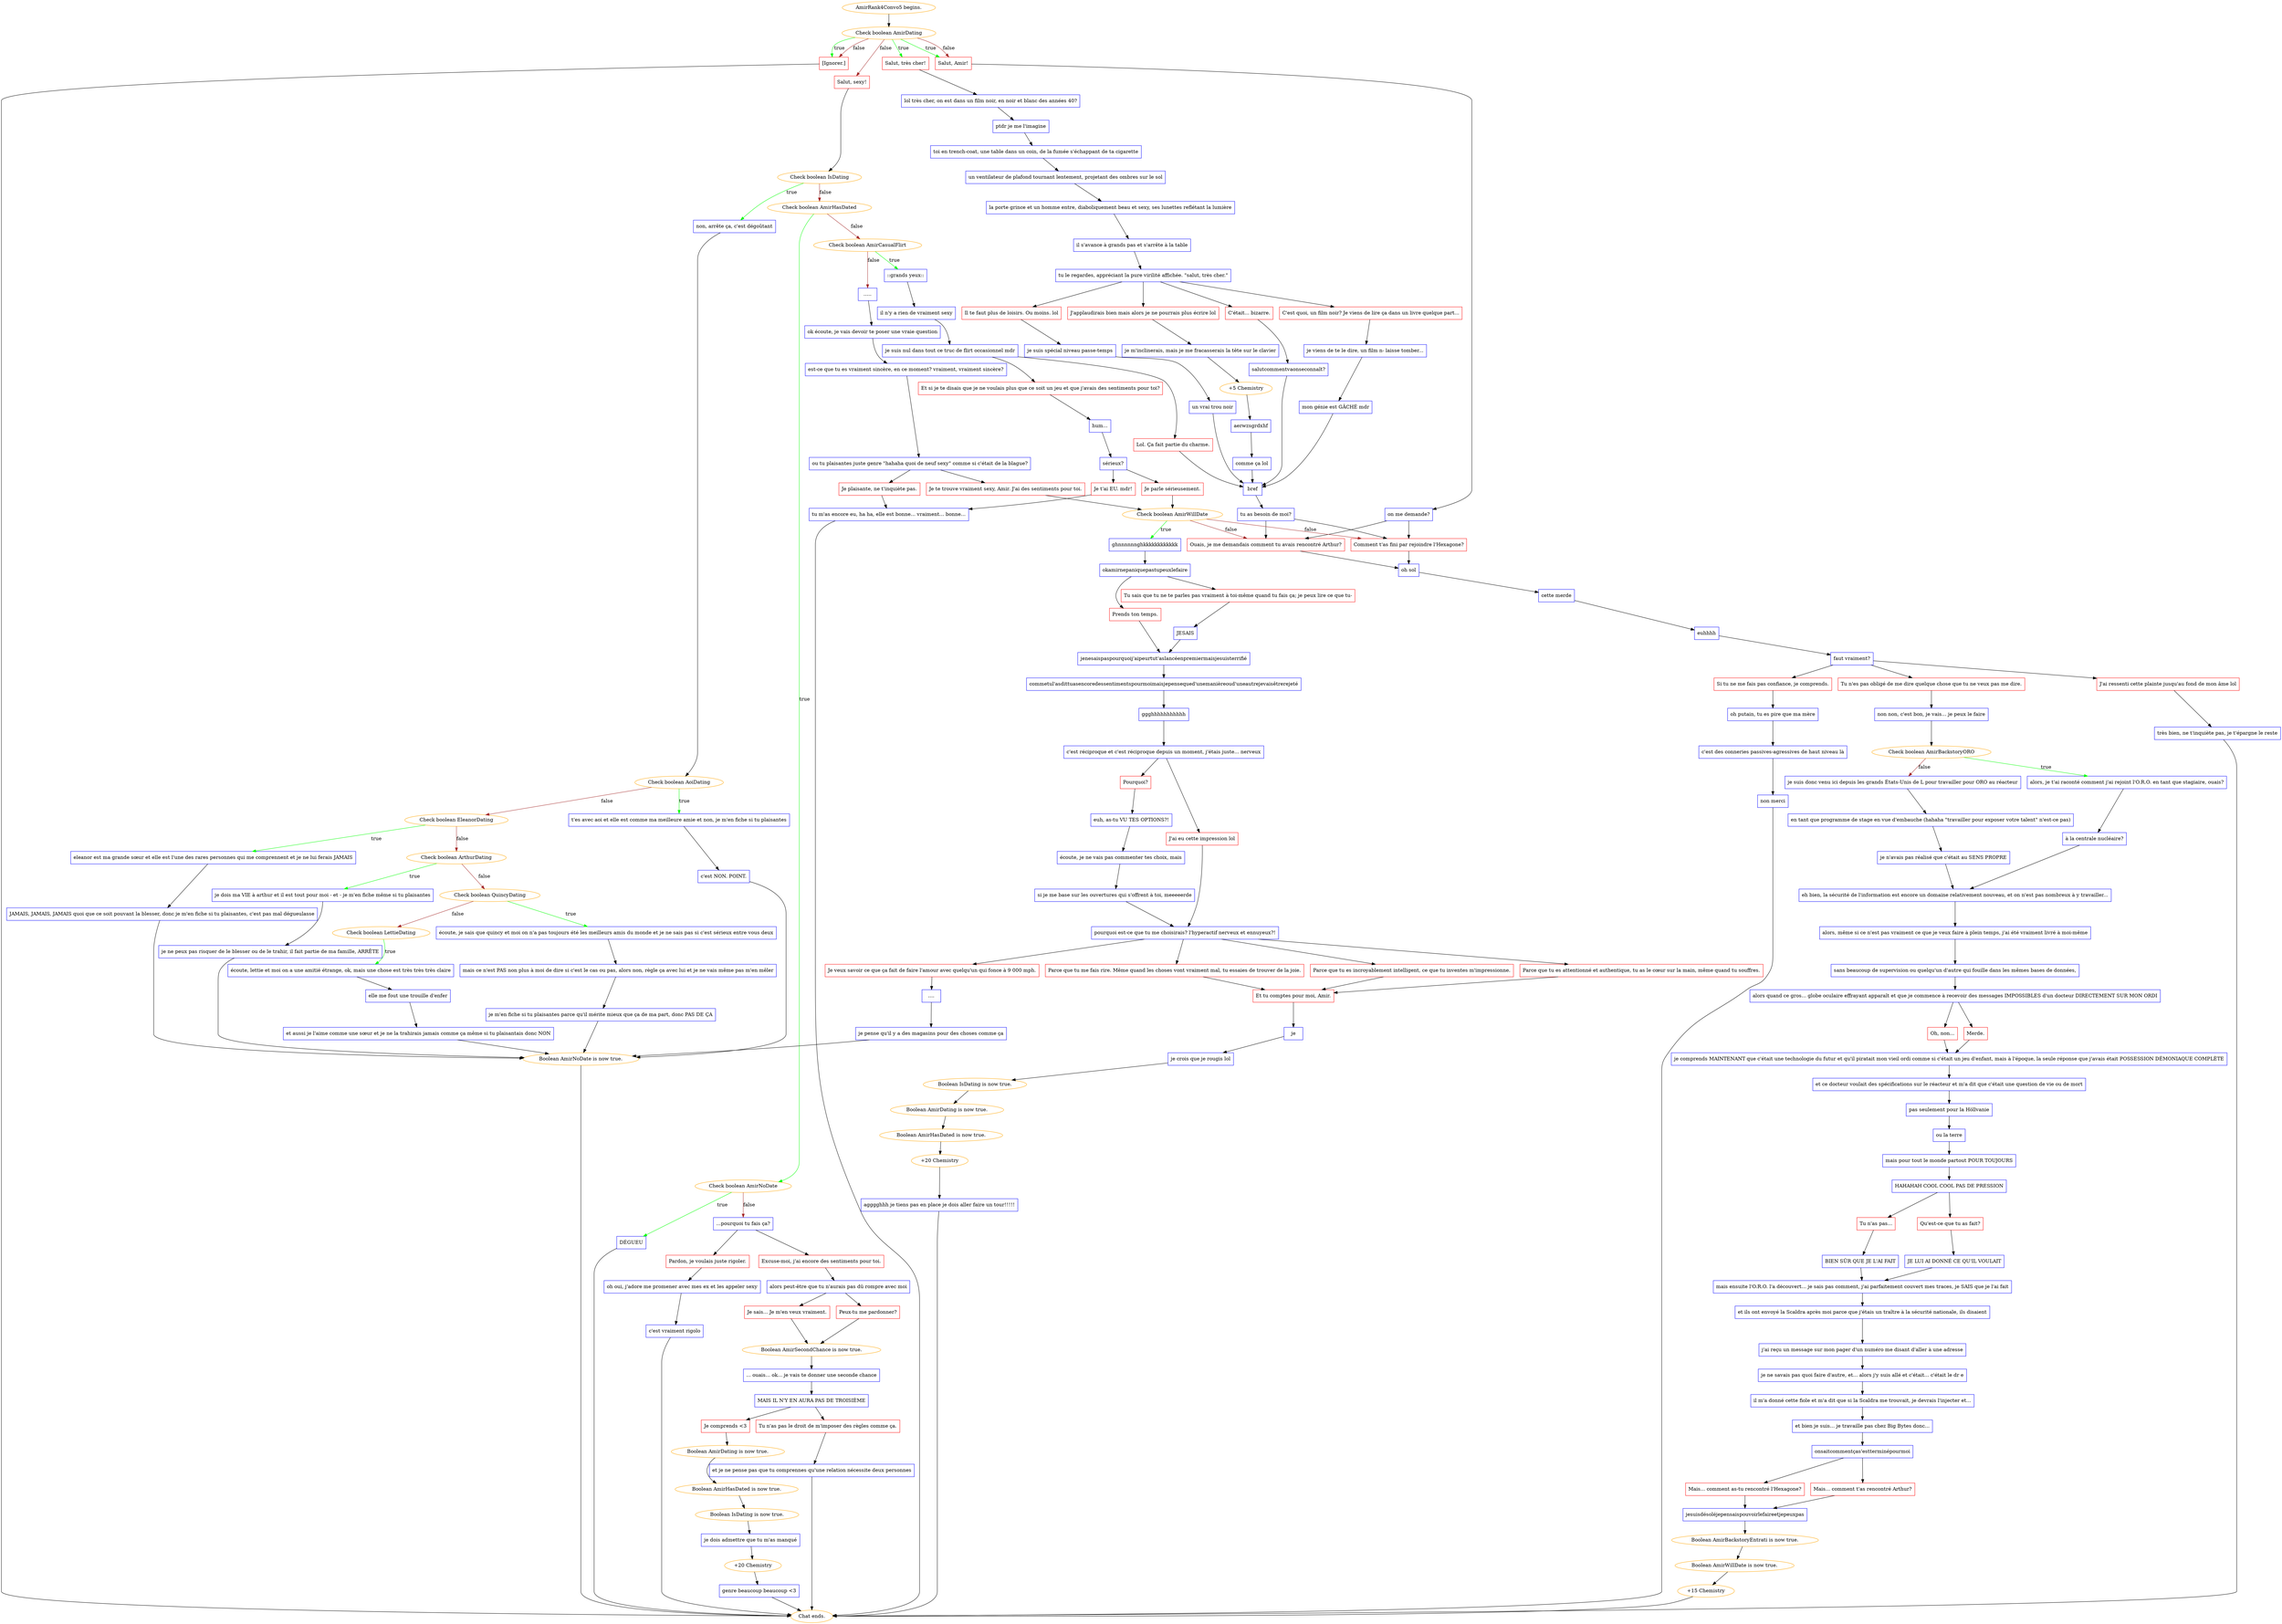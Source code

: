digraph {
	"AmirRank4Convo5 begins." [color=orange];
		"AmirRank4Convo5 begins." -> j1041127430;
	j1041127430 [label="Check boolean AmirDating",color=orange];
		j1041127430 -> j400830765 [label=true,color=green];
		j1041127430 -> j3980257057 [label=true,color=green];
		j1041127430 -> j3055069876 [label=true,color=green];
		j1041127430 -> j3872573228 [label=false,color=brown];
		j1041127430 -> j3980257057 [label=false,color=brown];
		j1041127430 -> j3055069876 [label=false,color=brown];
	j400830765 [label="Salut, très cher!",shape=box,color=red];
		j400830765 -> j1001752769;
	j3980257057 [label="Salut, Amir!",shape=box,color=red];
		j3980257057 -> j2979313598;
	j3055069876 [label="[Ignorer.]",shape=box,color=red];
		j3055069876 -> "Chat ends.";
	j3872573228 [label="Salut, sexy!",shape=box,color=red];
		j3872573228 -> j1285885712;
	j1001752769 [label="lol très cher, on est dans un film noir, en noir et blanc des années 40?",shape=box,color=blue];
		j1001752769 -> j319867117;
	j2979313598 [label="on me demande?",shape=box,color=blue];
		j2979313598 -> j2348181151;
		j2979313598 -> j4038033379;
	"Chat ends." [color=orange];
	j1285885712 [label="Check boolean IsDating",color=orange];
		j1285885712 -> j1347897169 [label=true,color=green];
		j1285885712 -> j1466932226 [label=false,color=brown];
	j319867117 [label="ptdr je me l'imagine",shape=box,color=blue];
		j319867117 -> j1849264016;
	j2348181151 [label="Comment t'as fini par rejoindre l'Hexagone?",shape=box,color=red];
		j2348181151 -> j3954160054;
	j4038033379 [label="Ouais, je me demandais comment tu avais rencontré Arthur?",shape=box,color=red];
		j4038033379 -> j3954160054;
	j1347897169 [label="non, arrête ça, c'est dégoûtant",shape=box,color=blue];
		j1347897169 -> j2194901993;
	j1466932226 [label="Check boolean AmirHasDated",color=orange];
		j1466932226 -> j2389968274 [label=true,color=green];
		j1466932226 -> j4212409289 [label=false,color=brown];
	j1849264016 [label="toi en trench-coat, une table dans un coin, de la fumée s'échappant de ta cigarette",shape=box,color=blue];
		j1849264016 -> j1937898722;
	j3954160054 [label="oh sol",shape=box,color=blue];
		j3954160054 -> j205038749;
	j2194901993 [label="Check boolean AoiDating",color=orange];
		j2194901993 -> j642530339 [label=true,color=green];
		j2194901993 -> j270986833 [label=false,color=brown];
	j2389968274 [label="Check boolean AmirNoDate",color=orange];
		j2389968274 -> j2558639140 [label=true,color=green];
		j2389968274 -> j2429883810 [label=false,color=brown];
	j4212409289 [label="Check boolean AmirCasualFlirt",color=orange];
		j4212409289 -> j632100526 [label=true,color=green];
		j4212409289 -> j453113336 [label=false,color=brown];
	j1937898722 [label="un ventilateur de plafond tournant lentement, projetant des ombres sur le sol",shape=box,color=blue];
		j1937898722 -> j385640314;
	j205038749 [label="cette merde",shape=box,color=blue];
		j205038749 -> j3325384024;
	j642530339 [label="t'es avec aoi et elle est comme ma meilleure amie et non, je m'en fiche si tu plaisantes",shape=box,color=blue];
		j642530339 -> j482430641;
	j270986833 [label="Check boolean EleanorDating",color=orange];
		j270986833 -> j1184354240 [label=true,color=green];
		j270986833 -> j248580380 [label=false,color=brown];
	j2558639140 [label="DÉGUEU",shape=box,color=blue];
		j2558639140 -> "Chat ends.";
	j2429883810 [label="...pourquoi tu fais ça?",shape=box,color=blue];
		j2429883810 -> j4189453314;
		j2429883810 -> j1471620922;
	j632100526 [label="::grands yeux::",shape=box,color=blue];
		j632100526 -> j3983794792;
	j453113336 [label=".....",shape=box,color=blue];
		j453113336 -> j1958522627;
	j385640314 [label="la porte grince et un homme entre, diaboliquement beau et sexy, ses lunettes reflétant la lumière",shape=box,color=blue];
		j385640314 -> j2052167020;
	j3325384024 [label="euhhhh",shape=box,color=blue];
		j3325384024 -> j4117674775;
	j482430641 [label="c'est NON. POINT.",shape=box,color=blue];
		j482430641 -> j2322051913;
	j1184354240 [label="eleanor est ma grande sœur et elle est l'une des rares personnes qui me comprennent et je ne lui ferais JAMAIS",shape=box,color=blue];
		j1184354240 -> j3278099374;
	j248580380 [label="Check boolean ArthurDating",color=orange];
		j248580380 -> j1944909187 [label=true,color=green];
		j248580380 -> j2042435166 [label=false,color=brown];
	j4189453314 [label="Excuse-moi, j'ai encore des sentiments pour toi.",shape=box,color=red];
		j4189453314 -> j1183824326;
	j1471620922 [label="Pardon, je voulais juste rigoler.",shape=box,color=red];
		j1471620922 -> j4181291999;
	j3983794792 [label="il n'y a rien de vraiment sexy",shape=box,color=blue];
		j3983794792 -> j3066764956;
	j1958522627 [label="ok écoute, je vais devoir te poser une vraie question",shape=box,color=blue];
		j1958522627 -> j3262506593;
	j2052167020 [label="il s'avance à grands pas et s'arrête à la table",shape=box,color=blue];
		j2052167020 -> j870081968;
	j4117674775 [label="faut vraiment?",shape=box,color=blue];
		j4117674775 -> j2744371407;
		j4117674775 -> j1412855049;
		j4117674775 -> j2796704617;
	j2322051913 [label="Boolean AmirNoDate is now true.",color=orange];
		j2322051913 -> "Chat ends.";
	j3278099374 [label="JAMAIS, JAMAIS, JAMAIS quoi que ce soit pouvant la blesser, donc je m'en fiche si tu plaisantes, c'est pas mal dégueulasse",shape=box,color=blue];
		j3278099374 -> j2322051913;
	j1944909187 [label="je dois ma VIE à arthur et il est tout pour moi - et - je m'en fiche même si tu plaisantes",shape=box,color=blue];
		j1944909187 -> j2593186879;
	j2042435166 [label="Check boolean QuincyDating",color=orange];
		j2042435166 -> j2662893331 [label=true,color=green];
		j2042435166 -> j1355762945 [label=false,color=brown];
	j1183824326 [label="alors peut-être que tu n'aurais pas dû rompre avec moi",shape=box,color=blue];
		j1183824326 -> j780721125;
		j1183824326 -> j1783496285;
	j4181291999 [label="oh oui, j'adore me promener avec mes ex et les appeler sexy",shape=box,color=blue];
		j4181291999 -> j2584176108;
	j3066764956 [label="je suis nul dans tout ce truc de flirt occasionnel mdr",shape=box,color=blue];
		j3066764956 -> j2237280641;
		j3066764956 -> j1102248586;
	j3262506593 [label="est-ce que tu es vraiment sincère, en ce moment? vraiment, vraiment sincère?",shape=box,color=blue];
		j3262506593 -> j842683392;
	j870081968 [label="tu le regardes, appréciant la pure virilité affichée. \"salut, très cher.\"",shape=box,color=blue];
		j870081968 -> j3013463954;
		j870081968 -> j1072705868;
		j870081968 -> j2161140897;
		j870081968 -> j180587958;
	j2744371407 [label="Si tu ne me fais pas confiance, je comprends.",shape=box,color=red];
		j2744371407 -> j3882816346;
	j1412855049 [label="Tu n'es pas obligé de me dire quelque chose que tu ne veux pas me dire.",shape=box,color=red];
		j1412855049 -> j1681741360;
	j2796704617 [label="J'ai ressenti cette plainte jusqu'au fond de mon âme lol",shape=box,color=red];
		j2796704617 -> j2481785861;
	j2593186879 [label="je ne peux pas risquer de le blesser ou de le trahir, il fait partie de ma famille, ARRÊTE",shape=box,color=blue];
		j2593186879 -> j2322051913;
	j2662893331 [label="écoute, je sais que quincy et moi on n'a pas toujours été les meilleurs amis du monde et je ne sais pas si c'est sérieux entre vous deux",shape=box,color=blue];
		j2662893331 -> j554494129;
	j1355762945 [label="Check boolean LettieDating",color=orange];
		j1355762945 -> j1757582059 [label=true,color=green];
	j780721125 [label="Je sais... Je m'en veux vraiment.",shape=box,color=red];
		j780721125 -> j654643171;
	j1783496285 [label="Peux-tu me pardonner?",shape=box,color=red];
		j1783496285 -> j654643171;
	j2584176108 [label="c'est vraiment rigolo",shape=box,color=blue];
		j2584176108 -> "Chat ends.";
	j2237280641 [label="Lol. Ça fait partie du charme.",shape=box,color=red];
		j2237280641 -> j2563489840;
	j1102248586 [label="Et si je te disais que je ne voulais plus que ce soit un jeu et que j'avais des sentiments pour toi?",shape=box,color=red];
		j1102248586 -> j2286160249;
	j842683392 [label="ou tu plaisantes juste genre \"hahaha quoi de neuf sexy\" comme si c'était de la blague?",shape=box,color=blue];
		j842683392 -> j1377403273;
		j842683392 -> j1609287855;
	j3013463954 [label="C'est quoi, un film noir? Je viens de lire ça dans un livre quelque part...",shape=box,color=red];
		j3013463954 -> j2178392675;
	j1072705868 [label="Il te faut plus de loisirs. Ou moins. lol",shape=box,color=red];
		j1072705868 -> j190497242;
	j2161140897 [label="J'applaudirais bien mais alors je ne pourrais plus écrire lol",shape=box,color=red];
		j2161140897 -> j2487549110;
	j180587958 [label="C'était... bizarre.",shape=box,color=red];
		j180587958 -> j956659364;
	j3882816346 [label="oh putain, tu es pire que ma mère",shape=box,color=blue];
		j3882816346 -> j88567384;
	j1681741360 [label="non non, c'est bon, je vais... je peux le faire",shape=box,color=blue];
		j1681741360 -> j3897178294;
	j2481785861 [label="très bien, ne t'inquiète pas, je t'épargne le reste",shape=box,color=blue];
		j2481785861 -> "Chat ends.";
	j554494129 [label="mais ce n'est PAS non plus à moi de dire si c'est le cas ou pas, alors non, règle ça avec lui et je ne vais même pas m'en mêler",shape=box,color=blue];
		j554494129 -> j1595229285;
	j1757582059 [label="écoute, lettie et moi on a une amitié étrange, ok, mais une chose est très très très claire",shape=box,color=blue];
		j1757582059 -> j300296559;
	j654643171 [label="Boolean AmirSecondChance is now true.",color=orange];
		j654643171 -> j240875486;
	j2563489840 [label="bref",shape=box,color=blue];
		j2563489840 -> j3844629143;
	j2286160249 [label="hum...",shape=box,color=blue];
		j2286160249 -> j1243725902;
	j1377403273 [label="Je te trouve vraiment sexy, Amir. J'ai des sentiments pour toi.",shape=box,color=red];
		j1377403273 -> j1750762052;
	j1609287855 [label="Je plaisante, ne t'inquiète pas.",shape=box,color=red];
		j1609287855 -> j3865363102;
	j2178392675 [label="je viens de te le dire, un film n- laisse tomber...",shape=box,color=blue];
		j2178392675 -> j3774967717;
	j190497242 [label="je suis spécial niveau passe-temps",shape=box,color=blue];
		j190497242 -> j565136792;
	j2487549110 [label="je m'inclinerais, mais je me fracasserais la tête sur le clavier",shape=box,color=blue];
		j2487549110 -> j2911042084;
	j956659364 [label="salutcommentvaonseconnaît?",shape=box,color=blue];
		j956659364 -> j2563489840;
	j88567384 [label="c'est des conneries passives-agressives de haut niveau là",shape=box,color=blue];
		j88567384 -> j161344569;
	j3897178294 [label="Check boolean AmirBackstoryORO",color=orange];
		j3897178294 -> j1887770809 [label=true,color=green];
		j3897178294 -> j3981060102 [label=false,color=brown];
	j1595229285 [label="je m'en fiche si tu plaisantes parce qu'il mérite mieux que ça de ma part, donc PAS DE ÇA",shape=box,color=blue];
		j1595229285 -> j2322051913;
	j300296559 [label="elle me fout une trouille d'enfer",shape=box,color=blue];
		j300296559 -> j520253484;
	j240875486 [label="... ouais... ok... je vais te donner une seconde chance",shape=box,color=blue];
		j240875486 -> j3801176683;
	j3844629143 [label="tu as besoin de moi?",shape=box,color=blue];
		j3844629143 -> j2348181151;
		j3844629143 -> j4038033379;
	j1243725902 [label="sérieux?",shape=box,color=blue];
		j1243725902 -> j2494403820;
		j1243725902 -> j1542080011;
	j1750762052 [label="Check boolean AmirWillDate",color=orange];
		j1750762052 -> j3006362997 [label=true,color=green];
		j1750762052 -> j2348181151 [label=false,color=brown];
		j1750762052 -> j4038033379 [label=false,color=brown];
	j3865363102 [label="tu m'as encore eu, ha ha, elle est bonne... vraiment... bonne...",shape=box,color=blue];
		j3865363102 -> "Chat ends.";
	j3774967717 [label="mon génie est GÂCHÉ mdr",shape=box,color=blue];
		j3774967717 -> j2563489840;
	j565136792 [label="un vrai trou noir",shape=box,color=blue];
		j565136792 -> j2563489840;
	j2911042084 [label="+5 Chemistry",color=orange];
		j2911042084 -> j2813193943;
	j161344569 [label="non merci",shape=box,color=blue];
		j161344569 -> "Chat ends.";
	j1887770809 [label="alors, je t'ai raconté comment j'ai rejoint l'O.R.O. en tant que stagiaire, ouais?",shape=box,color=blue];
		j1887770809 -> j2244372662;
	j3981060102 [label="je suis donc venu ici depuis les grands États-Unis de L pour travailler pour ORO au réacteur",shape=box,color=blue];
		j3981060102 -> j575161603;
	j520253484 [label="et aussi je l'aime comme une sœur et je ne la trahirais jamais comme ça même si tu plaisantais donc NON",shape=box,color=blue];
		j520253484 -> j2322051913;
	j3801176683 [label="MAIS IL N'Y EN AURA PAS DE TROISIÈME",shape=box,color=blue];
		j3801176683 -> j1632074431;
		j3801176683 -> j2808005459;
	j2494403820 [label="Je parle sérieusement.",shape=box,color=red];
		j2494403820 -> j1750762052;
	j1542080011 [label="Je t'ai EU. mdr!",shape=box,color=red];
		j1542080011 -> j3865363102;
	j3006362997 [label="ghnnnnnnghkkkkkkkkkkkk",shape=box,color=blue];
		j3006362997 -> j3588631710;
	j2813193943 [label="aerwzsgrdxhf",shape=box,color=blue];
		j2813193943 -> j3314005974;
	j2244372662 [label="à la centrale nucléaire?",shape=box,color=blue];
		j2244372662 -> j1558005492;
	j575161603 [label="en tant que programme de stage en vue d'embauche (hahaha \"travailler pour exposer votre talent\" n'est-ce pas)",shape=box,color=blue];
		j575161603 -> j2015605941;
	j1632074431 [label="Je comprends <3",shape=box,color=red];
		j1632074431 -> j263421912;
	j2808005459 [label="Tu n'as pas le droit de m'imposer des règles comme ça.",shape=box,color=red];
		j2808005459 -> j1058854192;
	j3588631710 [label="okamirnepaniquepastupeuxlefaire",shape=box,color=blue];
		j3588631710 -> j3457723070;
		j3588631710 -> j2728075472;
	j3314005974 [label="comme ça lol",shape=box,color=blue];
		j3314005974 -> j2563489840;
	j1558005492 [label="eh bien, la sécurité de l'information est encore un domaine relativement nouveau, et on n'est pas nombreux à y travailler...",shape=box,color=blue];
		j1558005492 -> j2112404064;
	j2015605941 [label="je n'avais pas réalisé que c'était au SENS PROPRE",shape=box,color=blue];
		j2015605941 -> j1558005492;
	j263421912 [label="Boolean AmirDating is now true.",color=orange];
		j263421912 -> j2791874130;
	j1058854192 [label="et je ne pense pas que tu comprennes qu'une relation nécessite deux personnes",shape=box,color=blue];
		j1058854192 -> "Chat ends.";
	j3457723070 [label="Prends ton temps.",shape=box,color=red];
		j3457723070 -> j2439374410;
	j2728075472 [label="Tu sais que tu ne te parles pas vraiment à toi-même quand tu fais ça; je peux lire ce que tu-",shape=box,color=red];
		j2728075472 -> j3841805299;
	j2112404064 [label="alors, même si ce n'est pas vraiment ce que je veux faire à plein temps, j'ai été vraiment livré à moi-même",shape=box,color=blue];
		j2112404064 -> j332955336;
	j2791874130 [label="Boolean AmirHasDated is now true.",color=orange];
		j2791874130 -> j3540760945;
	j2439374410 [label="jenesaispaspourquoij'aipeurtut'aslancéenpremiermaisjesuisterrifié",shape=box,color=blue];
		j2439374410 -> j1461286134;
	j3841805299 [label="JESAIS",shape=box,color=blue];
		j3841805299 -> j2439374410;
	j332955336 [label="sans beaucoup de supervision ou quelqu'un d'autre qui fouille dans les mêmes bases de données,",shape=box,color=blue];
		j332955336 -> j126944517;
	j3540760945 [label="Boolean IsDating is now true.",color=orange];
		j3540760945 -> j4221940263;
	j1461286134 [label="commetul'asdittuasencoredessentimentspourmoimaisjepensequed'unemanièreoud'uneautrejevaisêtrerejeté",shape=box,color=blue];
		j1461286134 -> j2151812040;
	j126944517 [label="alors quand ce gros... globe oculaire effrayant apparaît et que je commence à recevoir des messages IMPOSSIBLES d'un docteur DIRECTEMENT SUR MON ORDI",shape=box,color=blue];
		j126944517 -> j1670964772;
		j126944517 -> j3355637100;
	j4221940263 [label="je dois admettre que tu m'as manqué",shape=box,color=blue];
		j4221940263 -> j4233665756;
	j2151812040 [label="ggghhhhhhhhhhh",shape=box,color=blue];
		j2151812040 -> j2576130473;
	j1670964772 [label="Oh, non...",shape=box,color=red];
		j1670964772 -> j3826885756;
	j3355637100 [label="Merde.",shape=box,color=red];
		j3355637100 -> j3826885756;
	j4233665756 [label="+20 Chemistry",color=orange];
		j4233665756 -> j4113162458;
	j2576130473 [label="c'est réciproque et c'est réciproque depuis un moment, j'étais juste... nerveux",shape=box,color=blue];
		j2576130473 -> j4121069481;
		j2576130473 -> j2920472541;
	j3826885756 [label="je comprends MAINTENANT que c'était une technologie du futur et qu'il piratait mon vieil ordi comme si c'était un jeu d'enfant, mais à l'époque, la seule réponse que j'avais était POSSESSION DÉMONIAQUE COMPLÈTE",shape=box,color=blue];
		j3826885756 -> j2870312897;
	j4113162458 [label="genre beaucoup beaucoup <3",shape=box,color=blue];
		j4113162458 -> "Chat ends.";
	j4121069481 [label="J'ai eu cette impression lol",shape=box,color=red];
		j4121069481 -> j2789083003;
	j2920472541 [label="Pourquoi?",shape=box,color=red];
		j2920472541 -> j2526774381;
	j2870312897 [label="et ce docteur voulait des spécifications sur le réacteur et m'a dit que c'était une question de vie ou de mort",shape=box,color=blue];
		j2870312897 -> j1493039072;
	j2789083003 [label="pourquoi est-ce que tu me choisirais? l'hyperactif nerveux et ennuyeux?!",shape=box,color=blue];
		j2789083003 -> j2395956010;
		j2789083003 -> j467486559;
		j2789083003 -> j2302487081;
		j2789083003 -> j1185049133;
	j2526774381 [label="euh, as-tu VU TES OPTIONS?!",shape=box,color=blue];
		j2526774381 -> j1023642535;
	j1493039072 [label="pas seulement pour la Höllvanie",shape=box,color=blue];
		j1493039072 -> j1608559797;
	j2395956010 [label="Parce que tu es incroyablement intelligent, ce que tu inventes m'impressionne.",shape=box,color=red];
		j2395956010 -> j2422070695;
	j467486559 [label="Parce que tu es attentionné et authentique, tu as le cœur sur la main, même quand tu souffres.",shape=box,color=red];
		j467486559 -> j2422070695;
	j2302487081 [label="Parce que tu me fais rire. Même quand les choses vont vraiment mal, tu essaies de trouver de la joie.",shape=box,color=red];
		j2302487081 -> j2422070695;
	j1185049133 [label="Je veux savoir ce que ça fait de faire l'amour avec quelqu'un qui fonce à 9 000 mph.",shape=box,color=red];
		j1185049133 -> j1205361106;
	j1023642535 [label="écoute, je ne vais pas commenter tes choix, mais",shape=box,color=blue];
		j1023642535 -> j954179431;
	j1608559797 [label="ou la terre",shape=box,color=blue];
		j1608559797 -> j1775570704;
	j2422070695 [label="Et tu comptes pour moi, Amir.",shape=box,color=red];
		j2422070695 -> j43401549;
	j1205361106 [label="....",shape=box,color=blue];
		j1205361106 -> j613147453;
	j954179431 [label="si je me base sur les ouvertures qui s'offrent à toi, meeeeerde",shape=box,color=blue];
		j954179431 -> j2789083003;
	j1775570704 [label="mais pour tout le monde partout POUR TOUJOURS",shape=box,color=blue];
		j1775570704 -> j3965731572;
	j43401549 [label="je",shape=box,color=blue];
		j43401549 -> j3525506111;
	j613147453 [label="je pense qu'il y a des magasins pour des choses comme ça",shape=box,color=blue];
		j613147453 -> j2322051913;
	j3965731572 [label="HAHAHAH COOL COOL PAS DE PRESSION",shape=box,color=blue];
		j3965731572 -> j226600304;
		j3965731572 -> j2418863758;
	j3525506111 [label="je crois que je rougis lol",shape=box,color=blue];
		j3525506111 -> j2586932170;
	j226600304 [label="Qu'est-ce que tu as fait?",shape=box,color=red];
		j226600304 -> j945263067;
	j2418863758 [label="Tu n'as pas...",shape=box,color=red];
		j2418863758 -> j63665583;
	j2586932170 [label="Boolean IsDating is now true.",color=orange];
		j2586932170 -> j921738796;
	j945263067 [label="JE LUI AI DONNÉ CE QU'IL VOULAIT",shape=box,color=blue];
		j945263067 -> j2235500874;
	j63665583 [label="BIEN SÛR QUE JE L'AI FAIT",shape=box,color=blue];
		j63665583 -> j2235500874;
	j921738796 [label="Boolean AmirDating is now true.",color=orange];
		j921738796 -> j2574202101;
	j2235500874 [label="mais ensuite l'O.R.O. l'a découvert... je sais pas comment, j'ai parfaitement couvert mes traces, je SAIS que je l'ai fait",shape=box,color=blue];
		j2235500874 -> j3657849008;
	j2574202101 [label="Boolean AmirHasDated is now true.",color=orange];
		j2574202101 -> j282912316;
	j3657849008 [label="et ils ont envoyé la Scaldra après moi parce que j'étais un traître à la sécurité nationale, ils disaient",shape=box,color=blue];
		j3657849008 -> j1446673386;
	j282912316 [label="+20 Chemistry",color=orange];
		j282912316 -> j2736542080;
	j1446673386 [label="j'ai reçu un message sur mon pager d'un numéro me disant d'aller à une adresse",shape=box,color=blue];
		j1446673386 -> j1888526307;
	j2736542080 [label="agggghhh je tiens pas en place je dois aller faire un tour!!!!!",shape=box,color=blue];
		j2736542080 -> "Chat ends.";
	j1888526307 [label="je ne savais pas quoi faire d'autre, et... alors j'y suis allé et c'était... c'était le dr e",shape=box,color=blue];
		j1888526307 -> j3738884098;
	j3738884098 [label="il m'a donné cette fiole et m'a dit que si la Scaldra me trouvait, je devrais l'injecter et...",shape=box,color=blue];
		j3738884098 -> j560697795;
	j560697795 [label="et bien je suis... je travaille pas chez Big Bytes donc...",shape=box,color=blue];
		j560697795 -> j1260749533;
	j1260749533 [label="onsaitcommentças'estterminépourmoi",shape=box,color=blue];
		j1260749533 -> j204945647;
		j1260749533 -> j2050195085;
	j204945647 [label="Mais... comment as-tu rencontré l'Hexagone?",shape=box,color=red];
		j204945647 -> j831883749;
	j2050195085 [label="Mais... comment t'as rencontré Arthur?",shape=box,color=red];
		j2050195085 -> j831883749;
	j831883749 [label="jesuisdésoléjepensaispouvoirlefaireetjepeuxpas",shape=box,color=blue];
		j831883749 -> j3037851875;
	j3037851875 [label="Boolean AmirBackstoryEntrati is now true.",color=orange];
		j3037851875 -> j3754834029;
	j3754834029 [label="Boolean AmirWillDate is now true.",color=orange];
		j3754834029 -> j4072819434;
	j4072819434 [label="+15 Chemistry",color=orange];
		j4072819434 -> "Chat ends.";
}